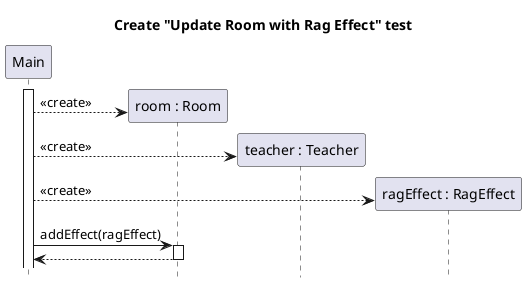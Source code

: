 @startuml room-update-rag-effect
title Create "Update Room with Rag Effect" test
hide footbox

skinparam SequenceReferenceBackgroundColor white

participant Main
participant "room : Room" as room
participant "teacher : Teacher" as teacher
participant "ragEffect : RagEffect" as rag

Main++
create room
Main --> room : <<create>>
create teacher
Main --> teacher : <<create>>
create rag
Main --> rag : <<create>>

Main -> room ++ : addEffect(ragEffect)
return

@enduml